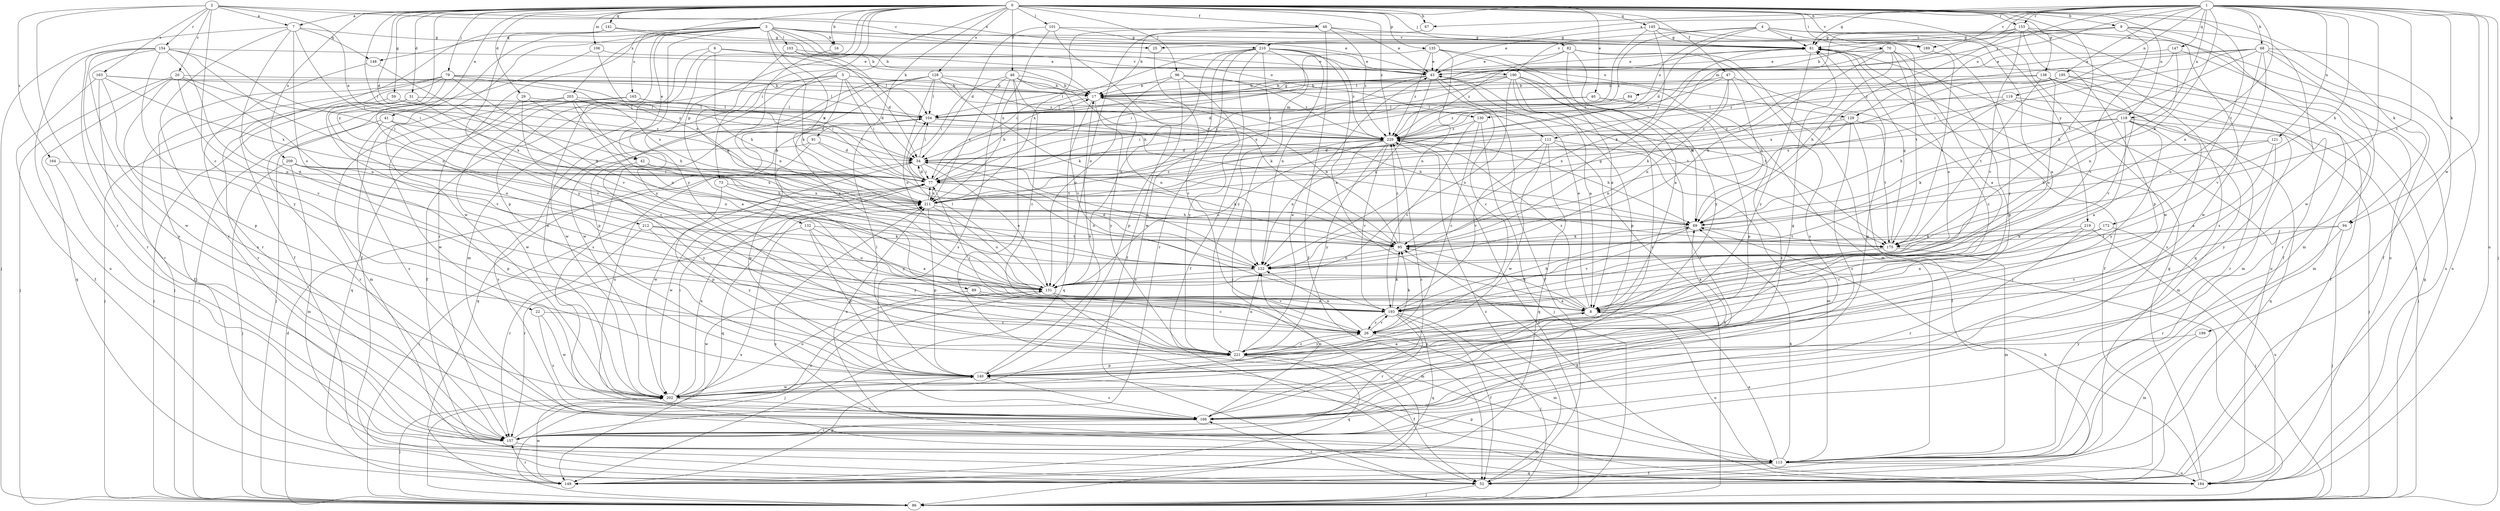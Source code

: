 strict digraph  {
0;
1;
2;
3;
4;
5;
6;
7;
8;
9;
16;
17;
20;
22;
25;
26;
29;
31;
34;
40;
41;
42;
43;
46;
47;
48;
52;
59;
61;
67;
68;
69;
70;
73;
77;
79;
82;
84;
86;
89;
91;
94;
95;
96;
101;
103;
104;
106;
112;
113;
118;
119;
121;
122;
128;
129;
130;
131;
132;
135;
138;
140;
141;
145;
147;
148;
149;
153;
154;
157;
163;
164;
165;
166;
172;
175;
184;
189;
190;
193;
195;
199;
202;
203;
209;
210;
211;
212;
219;
221;
229;
0 -> 7  [label=a];
0 -> 9  [label=b];
0 -> 16  [label=b];
0 -> 29  [label=d];
0 -> 31  [label=d];
0 -> 34  [label=d];
0 -> 40  [label=e];
0 -> 41  [label=e];
0 -> 46  [label=f];
0 -> 47  [label=f];
0 -> 48  [label=f];
0 -> 59  [label=g];
0 -> 67  [label=h];
0 -> 70  [label=i];
0 -> 73  [label=i];
0 -> 77  [label=i];
0 -> 79  [label=j];
0 -> 82  [label=j];
0 -> 89  [label=k];
0 -> 91  [label=k];
0 -> 94  [label=k];
0 -> 96  [label=l];
0 -> 101  [label=l];
0 -> 106  [label=m];
0 -> 118  [label=n];
0 -> 128  [label=o];
0 -> 132  [label=p];
0 -> 135  [label=p];
0 -> 138  [label=p];
0 -> 141  [label=q];
0 -> 145  [label=q];
0 -> 153  [label=r];
0 -> 172  [label=t];
0 -> 175  [label=t];
0 -> 189  [label=v];
0 -> 203  [label=x];
0 -> 209  [label=x];
0 -> 212  [label=y];
0 -> 219  [label=y];
0 -> 221  [label=y];
0 -> 229  [label=z];
1 -> 61  [label=g];
1 -> 67  [label=h];
1 -> 68  [label=h];
1 -> 69  [label=h];
1 -> 84  [label=j];
1 -> 86  [label=j];
1 -> 94  [label=k];
1 -> 95  [label=k];
1 -> 112  [label=m];
1 -> 118  [label=n];
1 -> 119  [label=n];
1 -> 121  [label=n];
1 -> 122  [label=n];
1 -> 129  [label=o];
1 -> 147  [label=q];
1 -> 153  [label=r];
1 -> 175  [label=t];
1 -> 184  [label=u];
1 -> 189  [label=v];
1 -> 195  [label=w];
1 -> 199  [label=w];
1 -> 202  [label=w];
1 -> 210  [label=x];
2 -> 7  [label=a];
2 -> 20  [label=c];
2 -> 22  [label=c];
2 -> 25  [label=c];
2 -> 42  [label=e];
2 -> 154  [label=r];
2 -> 157  [label=r];
2 -> 163  [label=s];
2 -> 164  [label=s];
2 -> 210  [label=x];
3 -> 16  [label=b];
3 -> 17  [label=b];
3 -> 42  [label=e];
3 -> 52  [label=f];
3 -> 61  [label=g];
3 -> 95  [label=k];
3 -> 103  [label=l];
3 -> 129  [label=o];
3 -> 130  [label=o];
3 -> 140  [label=p];
3 -> 148  [label=q];
3 -> 157  [label=r];
3 -> 165  [label=s];
3 -> 189  [label=v];
3 -> 202  [label=w];
3 -> 211  [label=x];
3 -> 221  [label=y];
4 -> 8  [label=a];
4 -> 34  [label=d];
4 -> 52  [label=f];
4 -> 61  [label=g];
4 -> 130  [label=o];
4 -> 190  [label=v];
4 -> 202  [label=w];
4 -> 229  [label=z];
5 -> 8  [label=a];
5 -> 17  [label=b];
5 -> 34  [label=d];
5 -> 52  [label=f];
5 -> 77  [label=i];
5 -> 112  [label=m];
5 -> 140  [label=p];
5 -> 202  [label=w];
6 -> 69  [label=h];
6 -> 104  [label=l];
6 -> 113  [label=m];
6 -> 190  [label=v];
6 -> 202  [label=w];
7 -> 61  [label=g];
7 -> 77  [label=i];
7 -> 86  [label=j];
7 -> 131  [label=o];
7 -> 148  [label=q];
7 -> 157  [label=r];
7 -> 193  [label=v];
8 -> 43  [label=e];
8 -> 95  [label=k];
8 -> 140  [label=p];
8 -> 184  [label=u];
8 -> 229  [label=z];
9 -> 17  [label=b];
9 -> 25  [label=c];
9 -> 61  [label=g];
9 -> 113  [label=m];
9 -> 166  [label=s];
9 -> 193  [label=v];
9 -> 202  [label=w];
16 -> 122  [label=n];
17 -> 104  [label=l];
17 -> 122  [label=n];
17 -> 149  [label=q];
17 -> 221  [label=y];
17 -> 229  [label=z];
20 -> 17  [label=b];
20 -> 77  [label=i];
20 -> 86  [label=j];
20 -> 122  [label=n];
20 -> 149  [label=q];
20 -> 166  [label=s];
20 -> 193  [label=v];
22 -> 26  [label=c];
22 -> 166  [label=s];
22 -> 202  [label=w];
25 -> 26  [label=c];
26 -> 77  [label=i];
26 -> 95  [label=k];
26 -> 113  [label=m];
26 -> 122  [label=n];
26 -> 193  [label=v];
26 -> 221  [label=y];
29 -> 26  [label=c];
29 -> 69  [label=h];
29 -> 104  [label=l];
29 -> 202  [label=w];
31 -> 86  [label=j];
31 -> 104  [label=l];
31 -> 131  [label=o];
31 -> 193  [label=v];
31 -> 211  [label=x];
31 -> 229  [label=z];
34 -> 77  [label=i];
34 -> 95  [label=k];
34 -> 104  [label=l];
34 -> 122  [label=n];
34 -> 131  [label=o];
34 -> 202  [label=w];
40 -> 77  [label=i];
40 -> 104  [label=l];
40 -> 140  [label=p];
40 -> 166  [label=s];
41 -> 131  [label=o];
41 -> 157  [label=r];
41 -> 166  [label=s];
41 -> 229  [label=z];
42 -> 69  [label=h];
42 -> 77  [label=i];
42 -> 221  [label=y];
43 -> 17  [label=b];
43 -> 26  [label=c];
43 -> 52  [label=f];
43 -> 104  [label=l];
43 -> 122  [label=n];
43 -> 175  [label=t];
43 -> 211  [label=x];
46 -> 17  [label=b];
46 -> 26  [label=c];
46 -> 77  [label=i];
46 -> 95  [label=k];
46 -> 166  [label=s];
46 -> 184  [label=u];
46 -> 193  [label=v];
46 -> 211  [label=x];
47 -> 17  [label=b];
47 -> 26  [label=c];
47 -> 69  [label=h];
47 -> 95  [label=k];
47 -> 122  [label=n];
47 -> 229  [label=z];
48 -> 43  [label=e];
48 -> 52  [label=f];
48 -> 61  [label=g];
48 -> 131  [label=o];
48 -> 211  [label=x];
48 -> 229  [label=z];
52 -> 86  [label=j];
52 -> 166  [label=s];
52 -> 229  [label=z];
59 -> 86  [label=j];
59 -> 104  [label=l];
59 -> 229  [label=z];
61 -> 43  [label=e];
61 -> 52  [label=f];
61 -> 184  [label=u];
61 -> 221  [label=y];
67 -> 17  [label=b];
68 -> 43  [label=e];
68 -> 52  [label=f];
68 -> 69  [label=h];
68 -> 77  [label=i];
68 -> 131  [label=o];
68 -> 157  [label=r];
68 -> 184  [label=u];
68 -> 193  [label=v];
68 -> 229  [label=z];
69 -> 95  [label=k];
69 -> 175  [label=t];
69 -> 193  [label=v];
70 -> 8  [label=a];
70 -> 43  [label=e];
70 -> 69  [label=h];
70 -> 95  [label=k];
70 -> 104  [label=l];
70 -> 131  [label=o];
70 -> 140  [label=p];
73 -> 140  [label=p];
73 -> 211  [label=x];
73 -> 221  [label=y];
77 -> 17  [label=b];
77 -> 34  [label=d];
77 -> 122  [label=n];
77 -> 149  [label=q];
77 -> 202  [label=w];
77 -> 211  [label=x];
79 -> 17  [label=b];
79 -> 52  [label=f];
79 -> 77  [label=i];
79 -> 86  [label=j];
79 -> 95  [label=k];
79 -> 157  [label=r];
79 -> 193  [label=v];
79 -> 211  [label=x];
82 -> 8  [label=a];
82 -> 43  [label=e];
82 -> 86  [label=j];
82 -> 166  [label=s];
82 -> 221  [label=y];
82 -> 229  [label=z];
84 -> 104  [label=l];
84 -> 229  [label=z];
86 -> 34  [label=d];
86 -> 61  [label=g];
86 -> 77  [label=i];
86 -> 211  [label=x];
86 -> 229  [label=z];
89 -> 8  [label=a];
89 -> 26  [label=c];
89 -> 202  [label=w];
91 -> 34  [label=d];
91 -> 140  [label=p];
91 -> 166  [label=s];
91 -> 175  [label=t];
94 -> 26  [label=c];
94 -> 86  [label=j];
94 -> 157  [label=r];
94 -> 175  [label=t];
95 -> 17  [label=b];
95 -> 122  [label=n];
95 -> 229  [label=z];
96 -> 17  [label=b];
96 -> 131  [label=o];
96 -> 140  [label=p];
96 -> 175  [label=t];
96 -> 221  [label=y];
96 -> 229  [label=z];
101 -> 34  [label=d];
101 -> 43  [label=e];
101 -> 52  [label=f];
101 -> 61  [label=g];
101 -> 211  [label=x];
103 -> 34  [label=d];
103 -> 43  [label=e];
103 -> 69  [label=h];
103 -> 95  [label=k];
104 -> 61  [label=g];
104 -> 69  [label=h];
104 -> 149  [label=q];
104 -> 229  [label=z];
106 -> 43  [label=e];
106 -> 86  [label=j];
106 -> 211  [label=x];
112 -> 34  [label=d];
112 -> 86  [label=j];
112 -> 113  [label=m];
112 -> 149  [label=q];
112 -> 193  [label=v];
112 -> 202  [label=w];
113 -> 8  [label=a];
113 -> 52  [label=f];
113 -> 69  [label=h];
113 -> 140  [label=p];
113 -> 149  [label=q];
113 -> 184  [label=u];
118 -> 8  [label=a];
118 -> 86  [label=j];
118 -> 95  [label=k];
118 -> 113  [label=m];
118 -> 149  [label=q];
118 -> 211  [label=x];
118 -> 221  [label=y];
118 -> 229  [label=z];
119 -> 69  [label=h];
119 -> 86  [label=j];
119 -> 104  [label=l];
119 -> 157  [label=r];
119 -> 211  [label=x];
121 -> 8  [label=a];
121 -> 34  [label=d];
121 -> 69  [label=h];
121 -> 221  [label=y];
122 -> 34  [label=d];
122 -> 61  [label=g];
122 -> 131  [label=o];
128 -> 17  [label=b];
128 -> 95  [label=k];
128 -> 104  [label=l];
128 -> 131  [label=o];
128 -> 166  [label=s];
128 -> 184  [label=u];
128 -> 202  [label=w];
128 -> 229  [label=z];
129 -> 52  [label=f];
129 -> 122  [label=n];
129 -> 166  [label=s];
129 -> 175  [label=t];
129 -> 229  [label=z];
130 -> 26  [label=c];
130 -> 86  [label=j];
130 -> 193  [label=v];
130 -> 229  [label=z];
131 -> 8  [label=a];
131 -> 86  [label=j];
131 -> 104  [label=l];
131 -> 113  [label=m];
131 -> 193  [label=v];
132 -> 8  [label=a];
132 -> 140  [label=p];
132 -> 157  [label=r];
132 -> 175  [label=t];
132 -> 221  [label=y];
135 -> 8  [label=a];
135 -> 43  [label=e];
135 -> 77  [label=i];
135 -> 113  [label=m];
135 -> 122  [label=n];
135 -> 229  [label=z];
138 -> 17  [label=b];
138 -> 52  [label=f];
138 -> 113  [label=m];
138 -> 131  [label=o];
138 -> 166  [label=s];
138 -> 175  [label=t];
138 -> 229  [label=z];
140 -> 8  [label=a];
140 -> 17  [label=b];
140 -> 104  [label=l];
140 -> 166  [label=s];
140 -> 202  [label=w];
141 -> 17  [label=b];
141 -> 52  [label=f];
141 -> 61  [label=g];
141 -> 221  [label=y];
145 -> 43  [label=e];
145 -> 61  [label=g];
145 -> 77  [label=i];
145 -> 95  [label=k];
145 -> 175  [label=t];
145 -> 221  [label=y];
147 -> 43  [label=e];
147 -> 77  [label=i];
147 -> 122  [label=n];
147 -> 184  [label=u];
148 -> 157  [label=r];
148 -> 193  [label=v];
149 -> 140  [label=p];
149 -> 157  [label=r];
149 -> 202  [label=w];
153 -> 52  [label=f];
153 -> 61  [label=g];
153 -> 69  [label=h];
153 -> 77  [label=i];
153 -> 140  [label=p];
153 -> 149  [label=q];
153 -> 184  [label=u];
153 -> 193  [label=v];
154 -> 43  [label=e];
154 -> 77  [label=i];
154 -> 122  [label=n];
154 -> 131  [label=o];
154 -> 157  [label=r];
154 -> 166  [label=s];
154 -> 184  [label=u];
154 -> 202  [label=w];
154 -> 221  [label=y];
157 -> 113  [label=m];
157 -> 131  [label=o];
163 -> 17  [label=b];
163 -> 52  [label=f];
163 -> 104  [label=l];
163 -> 140  [label=p];
163 -> 157  [label=r];
163 -> 211  [label=x];
164 -> 77  [label=i];
164 -> 157  [label=r];
165 -> 77  [label=i];
165 -> 104  [label=l];
165 -> 149  [label=q];
165 -> 202  [label=w];
166 -> 61  [label=g];
166 -> 69  [label=h];
166 -> 122  [label=n];
166 -> 157  [label=r];
166 -> 211  [label=x];
166 -> 229  [label=z];
172 -> 8  [label=a];
172 -> 95  [label=k];
172 -> 184  [label=u];
175 -> 8  [label=a];
175 -> 61  [label=g];
175 -> 113  [label=m];
184 -> 61  [label=g];
184 -> 69  [label=h];
184 -> 95  [label=k];
184 -> 211  [label=x];
189 -> 175  [label=t];
190 -> 8  [label=a];
190 -> 17  [label=b];
190 -> 34  [label=d];
190 -> 69  [label=h];
190 -> 77  [label=i];
190 -> 131  [label=o];
190 -> 140  [label=p];
190 -> 157  [label=r];
190 -> 166  [label=s];
193 -> 26  [label=c];
193 -> 52  [label=f];
193 -> 69  [label=h];
193 -> 86  [label=j];
193 -> 95  [label=k];
193 -> 149  [label=q];
193 -> 157  [label=r];
195 -> 17  [label=b];
195 -> 77  [label=i];
195 -> 113  [label=m];
195 -> 193  [label=v];
195 -> 211  [label=x];
199 -> 113  [label=m];
199 -> 221  [label=y];
202 -> 61  [label=g];
202 -> 77  [label=i];
202 -> 86  [label=j];
202 -> 131  [label=o];
202 -> 166  [label=s];
202 -> 211  [label=x];
203 -> 8  [label=a];
203 -> 34  [label=d];
203 -> 86  [label=j];
203 -> 104  [label=l];
203 -> 113  [label=m];
203 -> 122  [label=n];
209 -> 77  [label=i];
209 -> 86  [label=j];
209 -> 113  [label=m];
209 -> 140  [label=p];
209 -> 211  [label=x];
210 -> 8  [label=a];
210 -> 43  [label=e];
210 -> 52  [label=f];
210 -> 77  [label=i];
210 -> 86  [label=j];
210 -> 122  [label=n];
210 -> 131  [label=o];
210 -> 157  [label=r];
210 -> 202  [label=w];
210 -> 221  [label=y];
210 -> 229  [label=z];
211 -> 69  [label=h];
211 -> 77  [label=i];
211 -> 131  [label=o];
211 -> 140  [label=p];
211 -> 229  [label=z];
212 -> 95  [label=k];
212 -> 131  [label=o];
212 -> 157  [label=r];
212 -> 221  [label=y];
219 -> 26  [label=c];
219 -> 86  [label=j];
219 -> 95  [label=k];
219 -> 157  [label=r];
221 -> 26  [label=c];
221 -> 43  [label=e];
221 -> 52  [label=f];
221 -> 122  [label=n];
221 -> 140  [label=p];
221 -> 149  [label=q];
229 -> 34  [label=d];
229 -> 69  [label=h];
229 -> 122  [label=n];
229 -> 131  [label=o];
229 -> 193  [label=v];
229 -> 221  [label=y];
}
